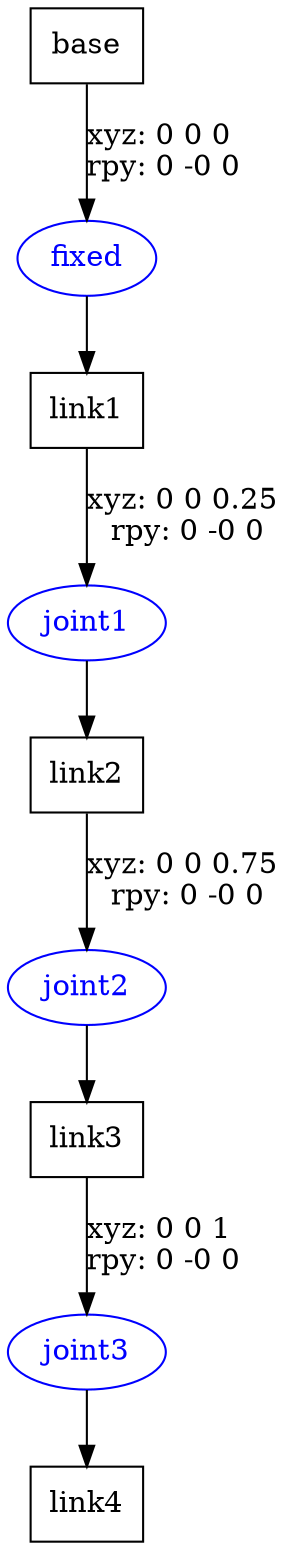 digraph G {
node [shape=box];
"base" [label="base"];
"link1" [label="link1"];
"link2" [label="link2"];
"link3" [label="link3"];
"link4" [label="link4"];
node [shape=ellipse, color=blue, fontcolor=blue];
"base" -> "fixed" [label="xyz: 0 0 0 \nrpy: 0 -0 0"]
"fixed" -> "link1"
"link1" -> "joint1" [label="xyz: 0 0 0.25 \nrpy: 0 -0 0"]
"joint1" -> "link2"
"link2" -> "joint2" [label="xyz: 0 0 0.75 \nrpy: 0 -0 0"]
"joint2" -> "link3"
"link3" -> "joint3" [label="xyz: 0 0 1 \nrpy: 0 -0 0"]
"joint3" -> "link4"
}
